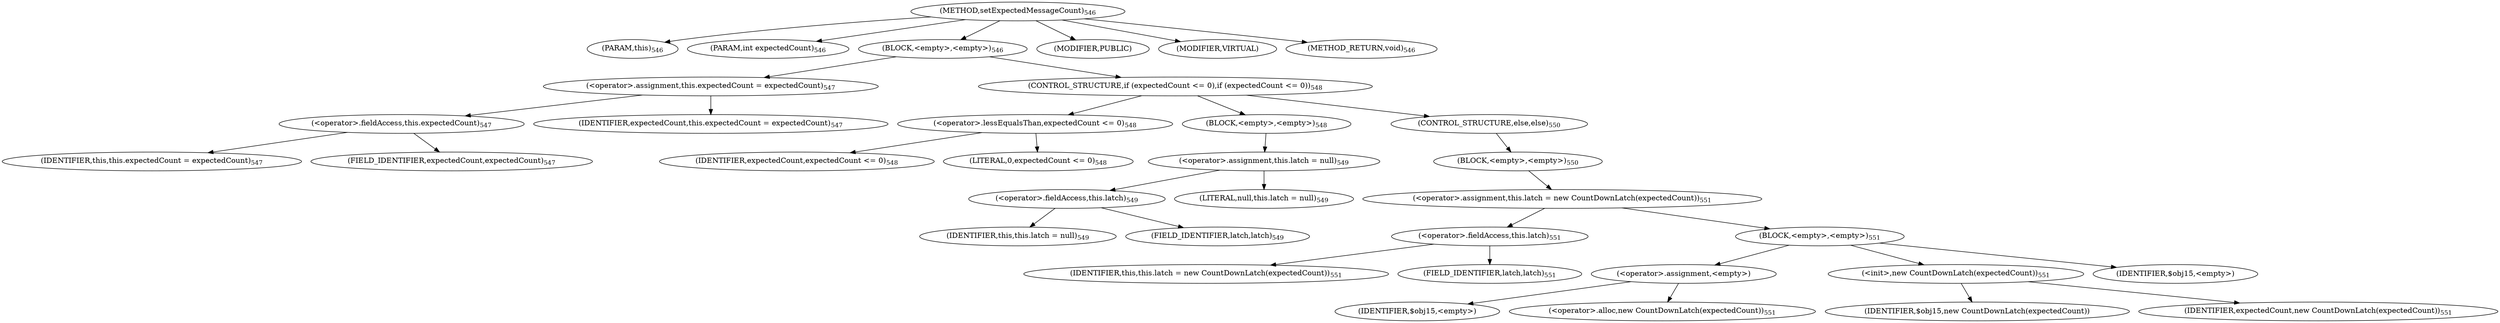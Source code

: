 digraph "setExpectedMessageCount" {  
"1255" [label = <(METHOD,setExpectedMessageCount)<SUB>546</SUB>> ]
"93" [label = <(PARAM,this)<SUB>546</SUB>> ]
"1256" [label = <(PARAM,int expectedCount)<SUB>546</SUB>> ]
"1257" [label = <(BLOCK,&lt;empty&gt;,&lt;empty&gt;)<SUB>546</SUB>> ]
"1258" [label = <(&lt;operator&gt;.assignment,this.expectedCount = expectedCount)<SUB>547</SUB>> ]
"1259" [label = <(&lt;operator&gt;.fieldAccess,this.expectedCount)<SUB>547</SUB>> ]
"92" [label = <(IDENTIFIER,this,this.expectedCount = expectedCount)<SUB>547</SUB>> ]
"1260" [label = <(FIELD_IDENTIFIER,expectedCount,expectedCount)<SUB>547</SUB>> ]
"1261" [label = <(IDENTIFIER,expectedCount,this.expectedCount = expectedCount)<SUB>547</SUB>> ]
"1262" [label = <(CONTROL_STRUCTURE,if (expectedCount &lt;= 0),if (expectedCount &lt;= 0))<SUB>548</SUB>> ]
"1263" [label = <(&lt;operator&gt;.lessEqualsThan,expectedCount &lt;= 0)<SUB>548</SUB>> ]
"1264" [label = <(IDENTIFIER,expectedCount,expectedCount &lt;= 0)<SUB>548</SUB>> ]
"1265" [label = <(LITERAL,0,expectedCount &lt;= 0)<SUB>548</SUB>> ]
"1266" [label = <(BLOCK,&lt;empty&gt;,&lt;empty&gt;)<SUB>548</SUB>> ]
"1267" [label = <(&lt;operator&gt;.assignment,this.latch = null)<SUB>549</SUB>> ]
"1268" [label = <(&lt;operator&gt;.fieldAccess,this.latch)<SUB>549</SUB>> ]
"1269" [label = <(IDENTIFIER,this,this.latch = null)<SUB>549</SUB>> ]
"1270" [label = <(FIELD_IDENTIFIER,latch,latch)<SUB>549</SUB>> ]
"1271" [label = <(LITERAL,null,this.latch = null)<SUB>549</SUB>> ]
"1272" [label = <(CONTROL_STRUCTURE,else,else)<SUB>550</SUB>> ]
"1273" [label = <(BLOCK,&lt;empty&gt;,&lt;empty&gt;)<SUB>550</SUB>> ]
"1274" [label = <(&lt;operator&gt;.assignment,this.latch = new CountDownLatch(expectedCount))<SUB>551</SUB>> ]
"1275" [label = <(&lt;operator&gt;.fieldAccess,this.latch)<SUB>551</SUB>> ]
"1276" [label = <(IDENTIFIER,this,this.latch = new CountDownLatch(expectedCount))<SUB>551</SUB>> ]
"1277" [label = <(FIELD_IDENTIFIER,latch,latch)<SUB>551</SUB>> ]
"1278" [label = <(BLOCK,&lt;empty&gt;,&lt;empty&gt;)<SUB>551</SUB>> ]
"1279" [label = <(&lt;operator&gt;.assignment,&lt;empty&gt;)> ]
"1280" [label = <(IDENTIFIER,$obj15,&lt;empty&gt;)> ]
"1281" [label = <(&lt;operator&gt;.alloc,new CountDownLatch(expectedCount))<SUB>551</SUB>> ]
"1282" [label = <(&lt;init&gt;,new CountDownLatch(expectedCount))<SUB>551</SUB>> ]
"1283" [label = <(IDENTIFIER,$obj15,new CountDownLatch(expectedCount))> ]
"1284" [label = <(IDENTIFIER,expectedCount,new CountDownLatch(expectedCount))<SUB>551</SUB>> ]
"1285" [label = <(IDENTIFIER,$obj15,&lt;empty&gt;)> ]
"1286" [label = <(MODIFIER,PUBLIC)> ]
"1287" [label = <(MODIFIER,VIRTUAL)> ]
"1288" [label = <(METHOD_RETURN,void)<SUB>546</SUB>> ]
  "1255" -> "93" 
  "1255" -> "1256" 
  "1255" -> "1257" 
  "1255" -> "1286" 
  "1255" -> "1287" 
  "1255" -> "1288" 
  "1257" -> "1258" 
  "1257" -> "1262" 
  "1258" -> "1259" 
  "1258" -> "1261" 
  "1259" -> "92" 
  "1259" -> "1260" 
  "1262" -> "1263" 
  "1262" -> "1266" 
  "1262" -> "1272" 
  "1263" -> "1264" 
  "1263" -> "1265" 
  "1266" -> "1267" 
  "1267" -> "1268" 
  "1267" -> "1271" 
  "1268" -> "1269" 
  "1268" -> "1270" 
  "1272" -> "1273" 
  "1273" -> "1274" 
  "1274" -> "1275" 
  "1274" -> "1278" 
  "1275" -> "1276" 
  "1275" -> "1277" 
  "1278" -> "1279" 
  "1278" -> "1282" 
  "1278" -> "1285" 
  "1279" -> "1280" 
  "1279" -> "1281" 
  "1282" -> "1283" 
  "1282" -> "1284" 
}
